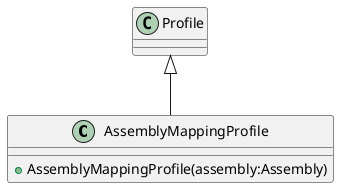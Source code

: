 @startuml
class AssemblyMappingProfile {
    + AssemblyMappingProfile(assembly:Assembly)
}
Profile <|-- AssemblyMappingProfile
@enduml
